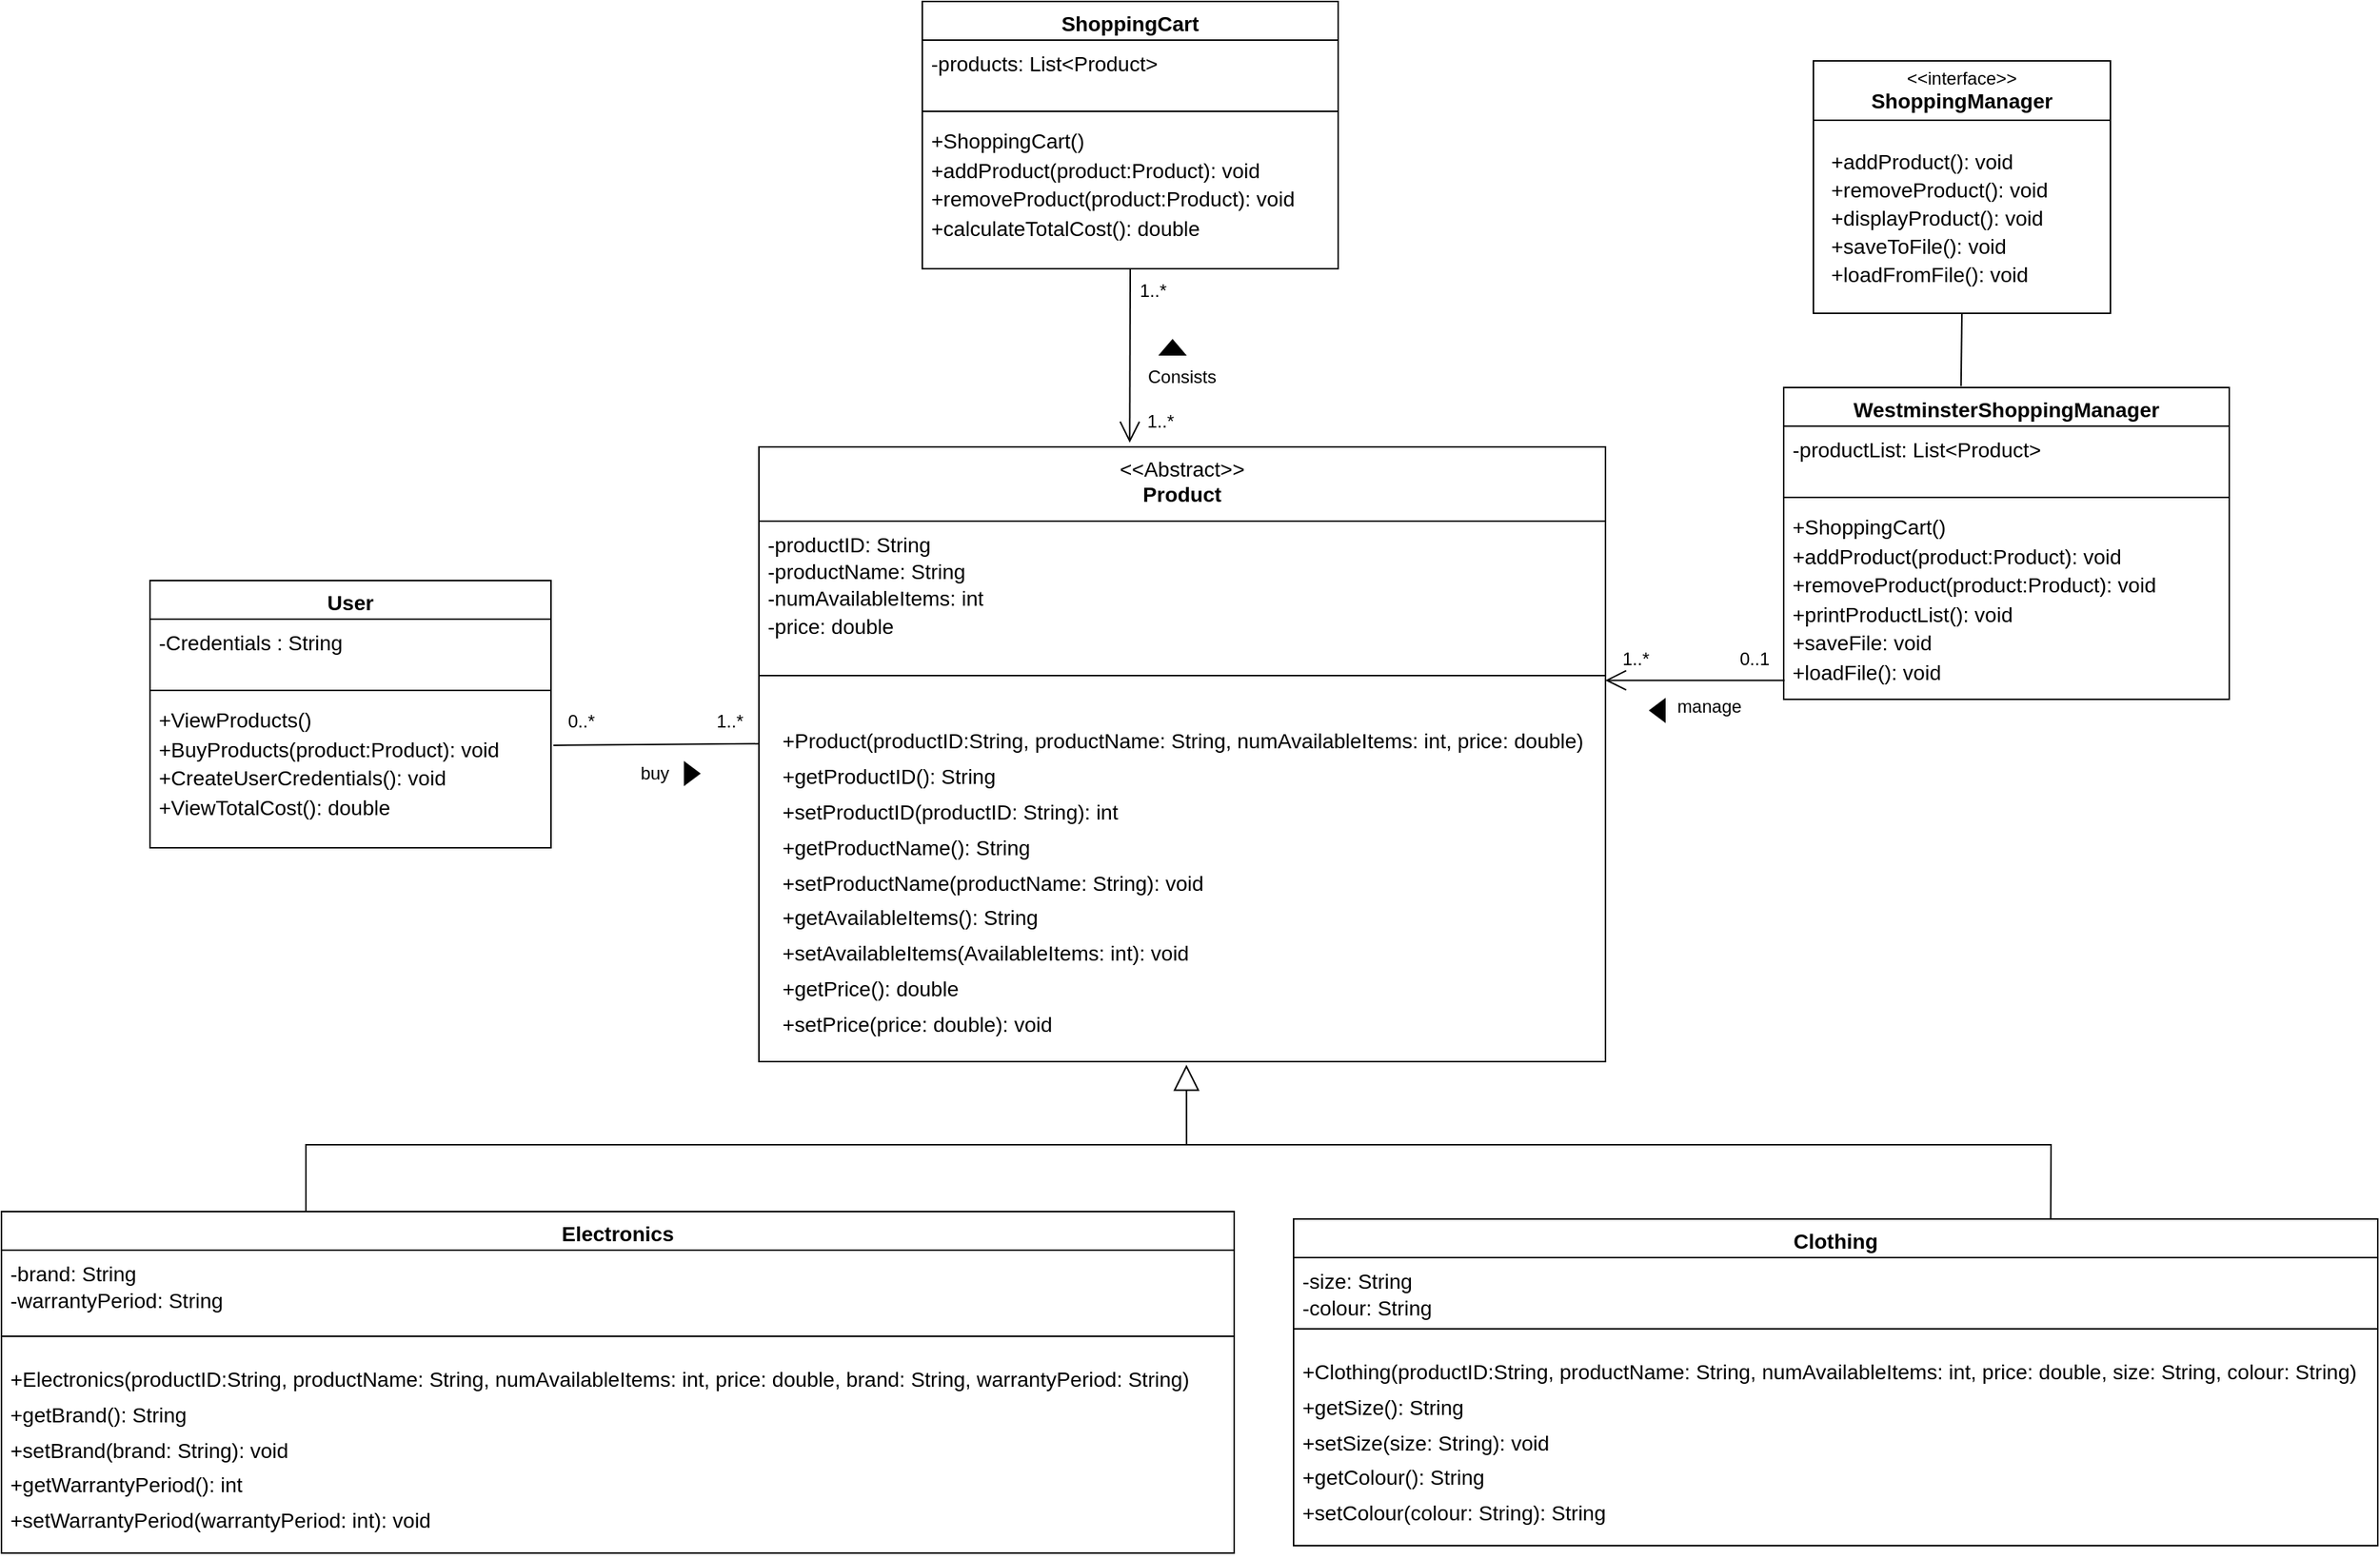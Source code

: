 <mxfile version="22.0.2" type="device">
  <diagram name="oop" id="Rnea8q5grSjY4zu5h4D1">
    <mxGraphModel dx="576" dy="337" grid="1" gridSize="10" guides="1" tooltips="1" connect="1" arrows="1" fold="1" page="0" pageScale="1" pageWidth="850" pageHeight="1100" math="0" shadow="0">
      <root>
        <mxCell id="wRu1fMYsPNZ3tSOXmCv7-0" />
        <mxCell id="wRu1fMYsPNZ3tSOXmCv7-1" parent="wRu1fMYsPNZ3tSOXmCv7-0" />
        <mxCell id="wRu1fMYsPNZ3tSOXmCv7-19" value="&lt;font style=&quot;font-size: 14px;&quot;&gt;ShoppingCart&lt;/font&gt;" style="swimlane;fontStyle=1;align=center;verticalAlign=top;childLayout=stackLayout;horizontal=1;startSize=26;horizontalStack=0;resizeParent=1;resizeParentMax=0;resizeLast=0;collapsible=1;marginBottom=0;whiteSpace=wrap;html=1;" parent="wRu1fMYsPNZ3tSOXmCv7-1" vertex="1">
          <mxGeometry x="740" y="140" width="280" height="180" as="geometry" />
        </mxCell>
        <mxCell id="wRu1fMYsPNZ3tSOXmCv7-20" value="&lt;div style=&quot;font-size: 14px; line-height: 140%;&quot;&gt;&lt;font style=&quot;font-size: 14px;&quot;&gt;-products: List&amp;lt;Product&amp;gt;&lt;/font&gt;&lt;/div&gt;" style="text;strokeColor=none;fillColor=none;align=left;verticalAlign=top;spacingLeft=4;spacingRight=4;overflow=hidden;rotatable=0;points=[[0,0.5],[1,0.5]];portConstraint=eastwest;whiteSpace=wrap;html=1;" parent="wRu1fMYsPNZ3tSOXmCv7-19" vertex="1">
          <mxGeometry y="26" width="280" height="44" as="geometry" />
        </mxCell>
        <mxCell id="wRu1fMYsPNZ3tSOXmCv7-21" value="" style="line;strokeWidth=1;fillColor=none;align=left;verticalAlign=middle;spacingTop=-1;spacingLeft=3;spacingRight=3;rotatable=0;labelPosition=right;points=[];portConstraint=eastwest;strokeColor=inherit;" parent="wRu1fMYsPNZ3tSOXmCv7-19" vertex="1">
          <mxGeometry y="70" width="280" height="8" as="geometry" />
        </mxCell>
        <mxCell id="wRu1fMYsPNZ3tSOXmCv7-22" value="&lt;div style=&quot;font-size: 14px; line-height: 140%;&quot;&gt;+ShoppingCart()&lt;/div&gt;&lt;div style=&quot;font-size: 14px; line-height: 140%;&quot;&gt;&lt;font style=&quot;font-size: 14px;&quot;&gt;+addProduct(product:Product): void&lt;/font&gt;&lt;/div&gt;&lt;div style=&quot;font-size: 14px; line-height: 140%;&quot;&gt;&lt;font style=&quot;font-size: 14px;&quot;&gt;+removeProduct(product:Product): void&lt;/font&gt;&lt;/div&gt;&lt;div style=&quot;font-size: 14px; line-height: 140%;&quot;&gt;&lt;font style=&quot;font-size: 14px;&quot;&gt;+calculateTotalCost(): double&lt;/font&gt;&lt;/div&gt;&lt;div style=&quot;font-size: 14px; line-height: 140%;&quot;&gt;&lt;br&gt;&lt;/div&gt;&lt;div style=&quot;font-size: 14px; line-height: 140%;&quot;&gt;&lt;br&gt;&lt;/div&gt;&lt;div style=&quot;font-size: 14px; line-height: 140%;&quot;&gt;&lt;br&gt;&lt;/div&gt;" style="text;strokeColor=none;fillColor=none;align=left;verticalAlign=top;spacingLeft=4;spacingRight=4;overflow=hidden;rotatable=0;points=[[0,0.5],[1,0.5]];portConstraint=eastwest;whiteSpace=wrap;html=1;" parent="wRu1fMYsPNZ3tSOXmCv7-19" vertex="1">
          <mxGeometry y="78" width="280" height="102" as="geometry" />
        </mxCell>
        <mxCell id="wRu1fMYsPNZ3tSOXmCv7-23" value="&lt;font style=&quot;font-size: 14px;&quot;&gt;&lt;span style=&quot;font-weight: normal;&quot;&gt;&amp;lt;&amp;lt;Abstract&amp;gt;&amp;gt;&lt;/span&gt;&lt;br&gt;Product&lt;/font&gt;" style="swimlane;fontStyle=1;align=center;verticalAlign=top;childLayout=stackLayout;horizontal=1;startSize=50;horizontalStack=0;resizeParent=1;resizeParentMax=0;resizeLast=0;collapsible=1;marginBottom=0;whiteSpace=wrap;html=1;" parent="wRu1fMYsPNZ3tSOXmCv7-1" vertex="1">
          <mxGeometry x="630" y="440" width="570" height="414" as="geometry" />
        </mxCell>
        <mxCell id="wRu1fMYsPNZ3tSOXmCv7-24" value="&lt;div style=&quot;font-size: 14px; line-height: 130%;&quot;&gt;&lt;font style=&quot;font-size: 14px;&quot;&gt;-productID: String&lt;/font&gt;&lt;/div&gt;&lt;div style=&quot;font-size: 14px; line-height: 130%;&quot;&gt;&lt;font style=&quot;font-size: 14px;&quot;&gt;-productName: String&lt;/font&gt;&lt;/div&gt;&lt;div style=&quot;font-size: 14px; line-height: 130%;&quot;&gt;&lt;font style=&quot;font-size: 14px;&quot;&gt;-numAvailableItems: int&lt;/font&gt;&lt;/div&gt;&lt;div style=&quot;font-size: 14px; line-height: 130%;&quot;&gt;&lt;font style=&quot;font-size: 14px;&quot;&gt;-price: double&lt;/font&gt;&lt;/div&gt;" style="text;strokeColor=none;fillColor=none;align=left;verticalAlign=top;spacingLeft=4;spacingRight=4;overflow=hidden;rotatable=0;points=[[0,0.5],[1,0.5]];portConstraint=eastwest;whiteSpace=wrap;html=1;" parent="wRu1fMYsPNZ3tSOXmCv7-23" vertex="1">
          <mxGeometry y="50" width="570" height="84" as="geometry" />
        </mxCell>
        <mxCell id="wRu1fMYsPNZ3tSOXmCv7-25" value="" style="line;strokeWidth=1;fillColor=none;align=left;verticalAlign=middle;spacingTop=-1;spacingLeft=3;spacingRight=3;rotatable=0;labelPosition=right;points=[];portConstraint=eastwest;strokeColor=inherit;" parent="wRu1fMYsPNZ3tSOXmCv7-23" vertex="1">
          <mxGeometry y="134" width="570" height="40" as="geometry" />
        </mxCell>
        <mxCell id="wRu1fMYsPNZ3tSOXmCv7-26" value="&lt;p style=&quot;border-color: var(--border-color); text-align: left; line-height: 9.8px; font-size: 14px;&quot;&gt;&lt;font style=&quot;border-color: var(--border-color);&quot;&gt;+Product(productID:String, productName: String, numAvailableItems: int, price: double)&lt;br&gt;&lt;/font&gt;&lt;/p&gt;&lt;p style=&quot;border-color: var(--border-color); text-align: left; line-height: 9.8px; font-size: 14px;&quot;&gt;&lt;font style=&quot;border-color: var(--border-color);&quot;&gt;+getProductID(): String&lt;/font&gt;&lt;/p&gt;&lt;p style=&quot;border-color: var(--border-color); text-align: left; line-height: 9.8px; font-size: 14px;&quot;&gt;&lt;font style=&quot;border-color: var(--border-color);&quot;&gt;&lt;/font&gt;&lt;/p&gt;&lt;p style=&quot;border-color: var(--border-color); text-align: left; line-height: 9.8px; font-size: 14px;&quot;&gt;&lt;font style=&quot;border-color: var(--border-color);&quot;&gt;+setProductID(productID: String): int&lt;/font&gt;&lt;/p&gt;&lt;p style=&quot;border-color: var(--border-color); text-align: left; line-height: 9.8px; font-size: 14px;&quot;&gt;&lt;font style=&quot;border-color: var(--border-color);&quot;&gt;+getProductName(): String&lt;/font&gt;&lt;/p&gt;&lt;p style=&quot;border-color: var(--border-color); text-align: left; line-height: 9.8px; font-size: 14px;&quot;&gt;&lt;font style=&quot;border-color: var(--border-color);&quot;&gt;+setProductName(productName: String): void&lt;/font&gt;&lt;/p&gt;&lt;p style=&quot;border-color: var(--border-color); text-align: left; line-height: 9.8px; font-size: 14px;&quot;&gt;&lt;font style=&quot;border-color: var(--border-color);&quot;&gt;+getAvailableItems(): String&lt;/font&gt;&lt;/p&gt;&lt;p style=&quot;border-color: var(--border-color); text-align: left; line-height: 9.8px; font-size: 14px;&quot;&gt;&lt;font style=&quot;border-color: var(--border-color);&quot;&gt;+setAvailableItems(AvailableItems: int): void&lt;/font&gt;&lt;/p&gt;&lt;p style=&quot;border-color: var(--border-color); text-align: left; line-height: 9.8px; font-size: 14px;&quot;&gt;&lt;font style=&quot;border-color: var(--border-color);&quot;&gt;+getPrice(): double&lt;/font&gt;&lt;/p&gt;&lt;p style=&quot;border-color: var(--border-color); text-align: left; line-height: 9.8px; font-size: 14px;&quot;&gt;&lt;span style=&quot;background-color: initial;&quot;&gt;+setPrice(price: double): void&lt;/span&gt;&lt;/p&gt;" style="text;html=1;align=center;verticalAlign=middle;resizable=0;points=[];autosize=1;strokeColor=none;fillColor=none;" parent="wRu1fMYsPNZ3tSOXmCv7-23" vertex="1">
          <mxGeometry y="174" width="570" height="240" as="geometry" />
        </mxCell>
        <mxCell id="wRu1fMYsPNZ3tSOXmCv7-55" value="&lt;font style=&quot;font-size: 14px;&quot;&gt;Clothing&lt;/font&gt;" style="swimlane;fontStyle=1;align=center;verticalAlign=top;childLayout=stackLayout;horizontal=1;startSize=26;horizontalStack=0;resizeParent=1;resizeParentMax=0;resizeLast=0;collapsible=1;marginBottom=0;whiteSpace=wrap;html=1;" parent="wRu1fMYsPNZ3tSOXmCv7-1" vertex="1">
          <mxGeometry x="990" y="960" width="730" height="220" as="geometry" />
        </mxCell>
        <mxCell id="wRu1fMYsPNZ3tSOXmCv7-56" value="&lt;div style=&quot;font-size: 14px; line-height: 130%;&quot;&gt;&lt;font style=&quot;font-size: 14px;&quot;&gt;-size: String&lt;/font&gt;&lt;/div&gt;&lt;div style=&quot;font-size: 14px; line-height: 130%;&quot;&gt;&lt;font style=&quot;font-size: 14px;&quot;&gt;-colour: String&lt;/font&gt;&lt;/div&gt;&lt;div style=&quot;font-size: 14px; line-height: 130%;&quot;&gt;&lt;br&gt;&lt;/div&gt;" style="text;strokeColor=none;fillColor=none;align=left;verticalAlign=top;spacingLeft=4;spacingRight=4;overflow=hidden;rotatable=0;points=[[0,0.5],[1,0.5]];portConstraint=eastwest;whiteSpace=wrap;html=1;" parent="wRu1fMYsPNZ3tSOXmCv7-55" vertex="1">
          <mxGeometry y="26" width="730" height="44" as="geometry" />
        </mxCell>
        <mxCell id="wRu1fMYsPNZ3tSOXmCv7-57" value="" style="line;strokeWidth=1;fillColor=none;align=left;verticalAlign=middle;spacingTop=-1;spacingLeft=3;spacingRight=3;rotatable=0;labelPosition=right;points=[];portConstraint=eastwest;strokeColor=inherit;" parent="wRu1fMYsPNZ3tSOXmCv7-55" vertex="1">
          <mxGeometry y="70" width="730" height="8" as="geometry" />
        </mxCell>
        <mxCell id="wRu1fMYsPNZ3tSOXmCv7-58" value="&lt;font style=&quot;font-size: 14px;&quot;&gt;&lt;p style=&quot;border-color: var(--border-color); line-height: 9.8px;&quot;&gt;&lt;font style=&quot;border-color: var(--border-color);&quot;&gt;+Clothing(productID:String, productName: String, numAvailableItems: int, price: double, size: String, colour: String)&lt;/font&gt;&lt;/p&gt;&lt;p style=&quot;border-color: var(--border-color); line-height: 9.8px;&quot;&gt;&lt;font style=&quot;border-color: var(--border-color);&quot;&gt;+getSize(): String&lt;/font&gt;&lt;/p&gt;&lt;p style=&quot;border-color: var(--border-color); line-height: 9.8px;&quot;&gt;&lt;font style=&quot;border-color: var(--border-color);&quot;&gt;&lt;/font&gt;&lt;/p&gt;&lt;p style=&quot;border-color: var(--border-color); line-height: 9.8px;&quot;&gt;&lt;font style=&quot;border-color: var(--border-color);&quot;&gt;+setSize(size: String): void&lt;/font&gt;&lt;/p&gt;&lt;p style=&quot;border-color: var(--border-color); line-height: 9.8px;&quot;&gt;&lt;font style=&quot;border-color: var(--border-color);&quot;&gt;+getColour(): String&lt;/font&gt;&lt;/p&gt;&lt;p style=&quot;border-color: var(--border-color); line-height: 9.8px;&quot;&gt;&lt;font style=&quot;border-color: var(--border-color);&quot;&gt;+setColour(colour: String): String&lt;/font&gt;&lt;/p&gt;&lt;/font&gt;" style="text;strokeColor=none;fillColor=none;align=left;verticalAlign=top;spacingLeft=4;spacingRight=4;overflow=hidden;rotatable=0;points=[[0,0.5],[1,0.5]];portConstraint=eastwest;whiteSpace=wrap;html=1;" parent="wRu1fMYsPNZ3tSOXmCv7-55" vertex="1">
          <mxGeometry y="78" width="730" height="142" as="geometry" />
        </mxCell>
        <mxCell id="yJf98beKd2D8RDQJqgPY-0" value="&lt;font style=&quot;font-size: 14px;&quot;&gt;Electronics&lt;/font&gt;" style="swimlane;fontStyle=1;align=center;verticalAlign=top;childLayout=stackLayout;horizontal=1;startSize=26;horizontalStack=0;resizeParent=1;resizeParentMax=0;resizeLast=0;collapsible=1;marginBottom=0;whiteSpace=wrap;html=1;" parent="wRu1fMYsPNZ3tSOXmCv7-1" vertex="1">
          <mxGeometry x="120" y="955" width="830" height="230" as="geometry" />
        </mxCell>
        <mxCell id="yJf98beKd2D8RDQJqgPY-1" value="&lt;div style=&quot;font-size: 14px; line-height: 130%;&quot;&gt;&lt;font style=&quot;font-size: 14px;&quot;&gt;-brand: String&lt;/font&gt;&lt;/div&gt;&lt;div style=&quot;font-size: 14px; line-height: 130%;&quot;&gt;&lt;font style=&quot;font-size: 14px;&quot;&gt;-warrantyPeriod: String&lt;/font&gt;&lt;/div&gt;&lt;div style=&quot;font-size: 14px; line-height: 130%;&quot;&gt;&lt;br&gt;&lt;/div&gt;" style="text;strokeColor=none;fillColor=none;align=left;verticalAlign=top;spacingLeft=4;spacingRight=4;overflow=hidden;rotatable=0;points=[[0,0.5],[1,0.5]];portConstraint=eastwest;whiteSpace=wrap;html=1;" parent="yJf98beKd2D8RDQJqgPY-0" vertex="1">
          <mxGeometry y="26" width="830" height="54" as="geometry" />
        </mxCell>
        <mxCell id="yJf98beKd2D8RDQJqgPY-2" value="" style="line;strokeWidth=1;fillColor=none;align=left;verticalAlign=middle;spacingTop=-1;spacingLeft=3;spacingRight=3;rotatable=0;labelPosition=right;points=[];portConstraint=eastwest;strokeColor=inherit;" parent="yJf98beKd2D8RDQJqgPY-0" vertex="1">
          <mxGeometry y="80" width="830" height="8" as="geometry" />
        </mxCell>
        <mxCell id="yJf98beKd2D8RDQJqgPY-3" value="&lt;font style=&quot;font-size: 14px;&quot;&gt;&lt;p style=&quot;border-color: var(--border-color); line-height: 9.8px;&quot;&gt;&lt;font style=&quot;border-color: var(--border-color);&quot;&gt;+Electronics(productID:String, productName: String, numAvailableItems: int, price: double, brand: String, warrantyPeriod: String)&lt;/font&gt;&lt;/p&gt;&lt;p style=&quot;border-color: var(--border-color); line-height: 9.8px;&quot;&gt;&lt;font style=&quot;border-color: var(--border-color);&quot;&gt;+getBrand(): String&lt;/font&gt;&lt;/p&gt;&lt;p style=&quot;border-color: var(--border-color); line-height: 9.8px;&quot;&gt;&lt;font style=&quot;border-color: var(--border-color);&quot;&gt;&lt;/font&gt;&lt;/p&gt;&lt;p style=&quot;border-color: var(--border-color); line-height: 9.8px;&quot;&gt;&lt;font style=&quot;border-color: var(--border-color);&quot;&gt;+setBrand(brand: String): void&lt;/font&gt;&lt;/p&gt;&lt;p style=&quot;border-color: var(--border-color); line-height: 9.8px;&quot;&gt;&lt;font style=&quot;border-color: var(--border-color);&quot;&gt;+getWarrantyPeriod(): int&lt;/font&gt;&lt;/p&gt;&lt;p style=&quot;border-color: var(--border-color); line-height: 9.8px;&quot;&gt;&lt;font style=&quot;border-color: var(--border-color);&quot;&gt;+setWarrantyPeriod(warrantyPeriod: int): void&lt;/font&gt;&lt;/p&gt;&lt;/font&gt;" style="text;strokeColor=none;fillColor=none;align=left;verticalAlign=top;spacingLeft=4;spacingRight=4;overflow=hidden;rotatable=0;points=[[0,0.5],[1,0.5]];portConstraint=eastwest;whiteSpace=wrap;html=1;" parent="yJf98beKd2D8RDQJqgPY-0" vertex="1">
          <mxGeometry y="88" width="830" height="142" as="geometry" />
        </mxCell>
        <mxCell id="yJf98beKd2D8RDQJqgPY-4" value="&lt;font style=&quot;font-size: 14px;&quot;&gt;WestminsterShoppingManager&lt;/font&gt;" style="swimlane;fontStyle=1;align=center;verticalAlign=top;childLayout=stackLayout;horizontal=1;startSize=26;horizontalStack=0;resizeParent=1;resizeParentMax=0;resizeLast=0;collapsible=1;marginBottom=0;whiteSpace=wrap;html=1;" parent="wRu1fMYsPNZ3tSOXmCv7-1" vertex="1">
          <mxGeometry x="1320" y="400" width="300" height="210" as="geometry" />
        </mxCell>
        <mxCell id="yJf98beKd2D8RDQJqgPY-5" value="&lt;div style=&quot;font-size: 14px; line-height: 140%;&quot;&gt;&lt;font style=&quot;font-size: 14px;&quot;&gt;-productList: List&amp;lt;Product&amp;gt;&lt;/font&gt;&lt;/div&gt;&lt;div style=&quot;font-size: 14px; line-height: 140%;&quot;&gt;&lt;br&gt;&lt;/div&gt;" style="text;strokeColor=none;fillColor=none;align=left;verticalAlign=top;spacingLeft=4;spacingRight=4;overflow=hidden;rotatable=0;points=[[0,0.5],[1,0.5]];portConstraint=eastwest;whiteSpace=wrap;html=1;" parent="yJf98beKd2D8RDQJqgPY-4" vertex="1">
          <mxGeometry y="26" width="300" height="44" as="geometry" />
        </mxCell>
        <mxCell id="yJf98beKd2D8RDQJqgPY-6" value="" style="line;strokeWidth=1;fillColor=none;align=left;verticalAlign=middle;spacingTop=-1;spacingLeft=3;spacingRight=3;rotatable=0;labelPosition=right;points=[];portConstraint=eastwest;strokeColor=inherit;" parent="yJf98beKd2D8RDQJqgPY-4" vertex="1">
          <mxGeometry y="70" width="300" height="8" as="geometry" />
        </mxCell>
        <mxCell id="yJf98beKd2D8RDQJqgPY-7" value="&lt;div style=&quot;font-size: 14px; line-height: 140%;&quot;&gt;+ShoppingCart()&lt;/div&gt;&lt;div style=&quot;font-size: 14px; line-height: 140%;&quot;&gt;&lt;font style=&quot;font-size: 14px;&quot;&gt;+addProduct(product:Product): void&lt;/font&gt;&lt;/div&gt;&lt;div style=&quot;font-size: 14px; line-height: 140%;&quot;&gt;&lt;font style=&quot;font-size: 14px;&quot;&gt;+removeProduct(product:Product): void&lt;/font&gt;&lt;/div&gt;&lt;div style=&quot;font-size: 14px; line-height: 140%;&quot;&gt;&lt;font style=&quot;font-size: 14px;&quot;&gt;+printProductList(): void&lt;/font&gt;&lt;/div&gt;&lt;div style=&quot;font-size: 14px; line-height: 140%;&quot;&gt;&lt;font style=&quot;font-size: 14px;&quot;&gt;+saveFile: void&lt;/font&gt;&lt;/div&gt;&lt;div style=&quot;font-size: 14px; line-height: 140%;&quot;&gt;&lt;font style=&quot;font-size: 14px;&quot;&gt;+loadFile(): void&lt;/font&gt;&lt;/div&gt;&lt;div style=&quot;font-size: 14px; line-height: 140%;&quot;&gt;&lt;br&gt;&lt;/div&gt;&lt;div style=&quot;font-size: 14px; line-height: 140%;&quot;&gt;&lt;br&gt;&lt;/div&gt;&lt;div style=&quot;font-size: 14px; line-height: 140%;&quot;&gt;&lt;br&gt;&lt;/div&gt;&lt;div style=&quot;font-size: 14px; line-height: 140%;&quot;&gt;&lt;br&gt;&lt;/div&gt;" style="text;strokeColor=none;fillColor=none;align=left;verticalAlign=top;spacingLeft=4;spacingRight=4;overflow=hidden;rotatable=0;points=[[0,0.5],[1,0.5]];portConstraint=eastwest;whiteSpace=wrap;html=1;" parent="yJf98beKd2D8RDQJqgPY-4" vertex="1">
          <mxGeometry y="78" width="300" height="132" as="geometry" />
        </mxCell>
        <mxCell id="yJf98beKd2D8RDQJqgPY-9" style="edgeStyle=orthogonalEdgeStyle;rounded=0;orthogonalLoop=1;jettySize=auto;html=1;exitX=0.5;exitY=0;exitDx=0;exitDy=0;entryX=0.505;entryY=1.009;entryDx=0;entryDy=0;entryPerimeter=0;endArrow=block;endFill=0;endSize=15;" parent="wRu1fMYsPNZ3tSOXmCv7-1" source="yJf98beKd2D8RDQJqgPY-0" target="wRu1fMYsPNZ3tSOXmCv7-26" edge="1">
          <mxGeometry relative="1" as="geometry">
            <Array as="points">
              <mxPoint x="325" y="910" />
              <mxPoint x="918" y="910" />
            </Array>
          </mxGeometry>
        </mxCell>
        <mxCell id="yJf98beKd2D8RDQJqgPY-10" value="" style="endArrow=none;html=1;rounded=0;entryX=0.486;entryY=0;entryDx=0;entryDy=0;entryPerimeter=0;" parent="wRu1fMYsPNZ3tSOXmCv7-1" edge="1">
          <mxGeometry width="50" height="50" relative="1" as="geometry">
            <mxPoint x="910" y="910" as="sourcePoint" />
            <mxPoint x="1499.78" y="960" as="targetPoint" />
            <Array as="points">
              <mxPoint x="1500" y="910" />
            </Array>
          </mxGeometry>
        </mxCell>
        <mxCell id="NpFqHseUUHbuRtW97F3s-0" value="&lt;span style=&quot;font-weight: normal;&quot;&gt;&amp;lt;&amp;lt;interface&amp;gt;&amp;gt;&lt;/span&gt;&lt;br style=&quot;border-color: var(--border-color); font-size: 14px;&quot;&gt;&lt;span style=&quot;font-size: 14px;&quot;&gt;ShoppingManager&lt;/span&gt;" style="swimlane;whiteSpace=wrap;html=1;startSize=40;" parent="wRu1fMYsPNZ3tSOXmCv7-1" vertex="1">
          <mxGeometry x="1340" y="180" width="200" height="170" as="geometry" />
        </mxCell>
        <mxCell id="NpFqHseUUHbuRtW97F3s-1" value="&lt;p style=&quot;line-height: 150%;&quot;&gt;&lt;font style=&quot;font-size: 14px;&quot;&gt;+addProduct(): void&lt;br&gt;+removeProduct(): void&lt;br&gt;+displayProduct(): void&lt;br&gt;+saveToFile(): void&lt;br&gt;+loadFromFile(): void&lt;br&gt;&lt;br&gt;&lt;/font&gt;&lt;/p&gt;" style="text;html=1;align=left;verticalAlign=middle;resizable=0;points=[];autosize=1;strokeColor=none;fillColor=none;" parent="NpFqHseUUHbuRtW97F3s-0" vertex="1">
          <mxGeometry x="10" y="40" width="170" height="150" as="geometry" />
        </mxCell>
        <mxCell id="iarjHHhkVoOo2HENHjtS-0" value="" style="endArrow=open;endFill=1;endSize=12;html=1;rounded=0;entryX=0.438;entryY=-0.007;entryDx=0;entryDy=0;entryPerimeter=0;" parent="wRu1fMYsPNZ3tSOXmCv7-1" target="wRu1fMYsPNZ3tSOXmCv7-23" edge="1">
          <mxGeometry width="160" relative="1" as="geometry">
            <mxPoint x="880" y="320" as="sourcePoint" />
            <mxPoint x="1010" y="410" as="targetPoint" />
          </mxGeometry>
        </mxCell>
        <mxCell id="iarjHHhkVoOo2HENHjtS-1" value="" style="endArrow=open;endFill=1;endSize=12;html=1;rounded=0;exitX=1.017;exitY=0.977;exitDx=0;exitDy=0;exitPerimeter=0;entryX=-0.004;entryY=0.974;entryDx=0;entryDy=0;entryPerimeter=0;" parent="wRu1fMYsPNZ3tSOXmCv7-1" source="iarjHHhkVoOo2HENHjtS-6" edge="1" target="iarjHHhkVoOo2HENHjtS-7">
          <mxGeometry width="160" relative="1" as="geometry">
            <mxPoint x="1560" y="550" as="sourcePoint" />
            <mxPoint x="1200" y="600" as="targetPoint" />
          </mxGeometry>
        </mxCell>
        <mxCell id="iarjHHhkVoOo2HENHjtS-3" value="" style="endArrow=none;html=1;rounded=0;entryX=0.5;entryY=1;entryDx=0;entryDy=0;exitX=0.398;exitY=-0.004;exitDx=0;exitDy=0;exitPerimeter=0;" parent="wRu1fMYsPNZ3tSOXmCv7-1" source="yJf98beKd2D8RDQJqgPY-4" target="NpFqHseUUHbuRtW97F3s-0" edge="1">
          <mxGeometry width="50" height="50" relative="1" as="geometry">
            <mxPoint x="1870" y="380" as="sourcePoint" />
            <mxPoint x="1920" y="330" as="targetPoint" />
          </mxGeometry>
        </mxCell>
        <mxCell id="iarjHHhkVoOo2HENHjtS-4" value="1..*" style="text;html=1;align=center;verticalAlign=middle;resizable=0;points=[];autosize=1;strokeColor=none;fillColor=none;" parent="wRu1fMYsPNZ3tSOXmCv7-1" vertex="1">
          <mxGeometry x="875" y="320" width="40" height="30" as="geometry" />
        </mxCell>
        <mxCell id="iarjHHhkVoOo2HENHjtS-5" value="1..*" style="text;html=1;align=center;verticalAlign=middle;resizable=0;points=[];autosize=1;strokeColor=none;fillColor=none;" parent="wRu1fMYsPNZ3tSOXmCv7-1" vertex="1">
          <mxGeometry x="880" y="408" width="40" height="30" as="geometry" />
        </mxCell>
        <mxCell id="iarjHHhkVoOo2HENHjtS-6" value="0..1" style="text;html=1;align=center;verticalAlign=middle;resizable=0;points=[];autosize=1;strokeColor=none;fillColor=none;" parent="wRu1fMYsPNZ3tSOXmCv7-1" vertex="1">
          <mxGeometry x="1280" y="568" width="40" height="30" as="geometry" />
        </mxCell>
        <mxCell id="iarjHHhkVoOo2HENHjtS-7" value="1..*" style="text;html=1;align=center;verticalAlign=middle;resizable=0;points=[];autosize=1;strokeColor=none;fillColor=none;" parent="wRu1fMYsPNZ3tSOXmCv7-1" vertex="1">
          <mxGeometry x="1200" y="568" width="40" height="30" as="geometry" />
        </mxCell>
        <mxCell id="iarjHHhkVoOo2HENHjtS-8" value="&lt;font style=&quot;font-size: 14px;&quot;&gt;User&lt;/font&gt;" style="swimlane;fontStyle=1;align=center;verticalAlign=top;childLayout=stackLayout;horizontal=1;startSize=26;horizontalStack=0;resizeParent=1;resizeParentMax=0;resizeLast=0;collapsible=1;marginBottom=0;whiteSpace=wrap;html=1;" parent="wRu1fMYsPNZ3tSOXmCv7-1" vertex="1">
          <mxGeometry x="220" y="530" width="270" height="180" as="geometry" />
        </mxCell>
        <mxCell id="iarjHHhkVoOo2HENHjtS-9" value="&lt;div style=&quot;font-size: 14px; line-height: 140%;&quot;&gt;&lt;font style=&quot;font-size: 14px;&quot;&gt;-Credentials : String&lt;/font&gt;&lt;/div&gt;" style="text;strokeColor=none;fillColor=none;align=left;verticalAlign=top;spacingLeft=4;spacingRight=4;overflow=hidden;rotatable=0;points=[[0,0.5],[1,0.5]];portConstraint=eastwest;whiteSpace=wrap;html=1;" parent="iarjHHhkVoOo2HENHjtS-8" vertex="1">
          <mxGeometry y="26" width="270" height="44" as="geometry" />
        </mxCell>
        <mxCell id="iarjHHhkVoOo2HENHjtS-10" value="" style="line;strokeWidth=1;fillColor=none;align=left;verticalAlign=middle;spacingTop=-1;spacingLeft=3;spacingRight=3;rotatable=0;labelPosition=right;points=[];portConstraint=eastwest;strokeColor=inherit;" parent="iarjHHhkVoOo2HENHjtS-8" vertex="1">
          <mxGeometry y="70" width="270" height="8" as="geometry" />
        </mxCell>
        <mxCell id="iarjHHhkVoOo2HENHjtS-11" value="&lt;div style=&quot;font-size: 14px; line-height: 140%;&quot;&gt;+ViewProducts()&lt;/div&gt;&lt;div style=&quot;font-size: 14px; line-height: 140%;&quot;&gt;&lt;font style=&quot;font-size: 14px;&quot;&gt;+BuyProducts(product:Product): void&lt;/font&gt;&lt;/div&gt;&lt;div style=&quot;font-size: 14px; line-height: 140%;&quot;&gt;&lt;font style=&quot;font-size: 14px;&quot;&gt;+CreateUserCredentials(): void&lt;/font&gt;&lt;/div&gt;&lt;div style=&quot;font-size: 14px; line-height: 140%;&quot;&gt;&lt;font style=&quot;font-size: 14px;&quot;&gt;+ViewTotalCost(): double&lt;/font&gt;&lt;/div&gt;&lt;div style=&quot;font-size: 14px; line-height: 140%;&quot;&gt;&lt;br&gt;&lt;/div&gt;&lt;div style=&quot;font-size: 14px; line-height: 140%;&quot;&gt;&lt;br&gt;&lt;/div&gt;&lt;div style=&quot;font-size: 14px; line-height: 140%;&quot;&gt;&lt;br&gt;&lt;/div&gt;" style="text;strokeColor=none;fillColor=none;align=left;verticalAlign=top;spacingLeft=4;spacingRight=4;overflow=hidden;rotatable=0;points=[[0,0.5],[1,0.5]];portConstraint=eastwest;whiteSpace=wrap;html=1;" parent="iarjHHhkVoOo2HENHjtS-8" vertex="1">
          <mxGeometry y="78" width="270" height="102" as="geometry" />
        </mxCell>
        <mxCell id="iarjHHhkVoOo2HENHjtS-12" value="" style="endArrow=none;html=1;rounded=0;entryX=0;entryY=0.108;entryDx=0;entryDy=0;entryPerimeter=0;exitX=1.006;exitY=0.323;exitDx=0;exitDy=0;exitPerimeter=0;" parent="wRu1fMYsPNZ3tSOXmCv7-1" target="wRu1fMYsPNZ3tSOXmCv7-26" edge="1" source="iarjHHhkVoOo2HENHjtS-11">
          <mxGeometry width="50" height="50" relative="1" as="geometry">
            <mxPoint x="400" y="640" as="sourcePoint" />
            <mxPoint x="450" y="590" as="targetPoint" />
          </mxGeometry>
        </mxCell>
        <mxCell id="iarjHHhkVoOo2HENHjtS-13" value="0..*" style="text;html=1;align=center;verticalAlign=middle;resizable=0;points=[];autosize=1;strokeColor=none;fillColor=none;" parent="wRu1fMYsPNZ3tSOXmCv7-1" vertex="1">
          <mxGeometry x="490" y="610" width="40" height="30" as="geometry" />
        </mxCell>
        <mxCell id="iarjHHhkVoOo2HENHjtS-14" value="1..*" style="text;html=1;align=center;verticalAlign=middle;resizable=0;points=[];autosize=1;strokeColor=none;fillColor=none;" parent="wRu1fMYsPNZ3tSOXmCv7-1" vertex="1">
          <mxGeometry x="590" y="610" width="40" height="30" as="geometry" />
        </mxCell>
        <mxCell id="0d4rlXhfYYts-4Osu7jd-2" value="" style="triangle;whiteSpace=wrap;html=1;rotation=-90;fillColor=#000000;" vertex="1" parent="wRu1fMYsPNZ3tSOXmCv7-1">
          <mxGeometry x="903.5" y="364.5" width="10" height="17" as="geometry" />
        </mxCell>
        <mxCell id="0d4rlXhfYYts-4Osu7jd-3" value="Consists" style="text;html=1;strokeColor=none;fillColor=none;align=center;verticalAlign=middle;whiteSpace=wrap;rounded=0;" vertex="1" parent="wRu1fMYsPNZ3tSOXmCv7-1">
          <mxGeometry x="885" y="378" width="60" height="30" as="geometry" />
        </mxCell>
        <mxCell id="0d4rlXhfYYts-4Osu7jd-4" value="buy" style="text;html=1;strokeColor=none;fillColor=none;align=center;verticalAlign=middle;whiteSpace=wrap;rounded=0;" vertex="1" parent="wRu1fMYsPNZ3tSOXmCv7-1">
          <mxGeometry x="530" y="645" width="60" height="30" as="geometry" />
        </mxCell>
        <mxCell id="0d4rlXhfYYts-4Osu7jd-5" value="" style="triangle;whiteSpace=wrap;html=1;rotation=0;fillColor=#000000;" vertex="1" parent="wRu1fMYsPNZ3tSOXmCv7-1">
          <mxGeometry x="580" y="652.5" width="10" height="15" as="geometry" />
        </mxCell>
        <mxCell id="0d4rlXhfYYts-4Osu7jd-6" value="manage" style="text;html=1;strokeColor=none;fillColor=none;align=center;verticalAlign=middle;whiteSpace=wrap;rounded=0;" vertex="1" parent="wRu1fMYsPNZ3tSOXmCv7-1">
          <mxGeometry x="1240" y="600" width="60" height="30" as="geometry" />
        </mxCell>
        <mxCell id="0d4rlXhfYYts-4Osu7jd-7" value="" style="triangle;whiteSpace=wrap;html=1;rotation=-180;fillColor=#000000;" vertex="1" parent="wRu1fMYsPNZ3tSOXmCv7-1">
          <mxGeometry x="1230" y="610" width="10" height="15" as="geometry" />
        </mxCell>
      </root>
    </mxGraphModel>
  </diagram>
</mxfile>

